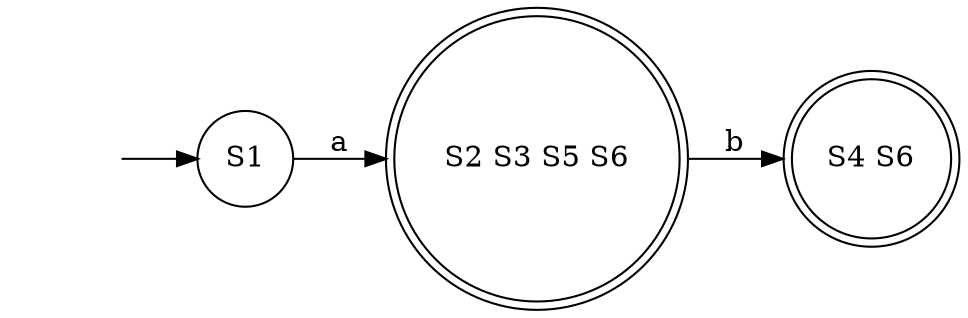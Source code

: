 digraph DFA {
	"" [shape=none]
	"" -> S1
	S1 [shape=circle]
	S1 -> "S2 S3 S5 S6" [label=a]
	"S2 S3 S5 S6" [shape=doublecircle]
	"S2 S3 S5 S6" -> "S4 S6" [label=b]
	"S4 S6" [shape=doublecircle]
	rankdir=LR
}
